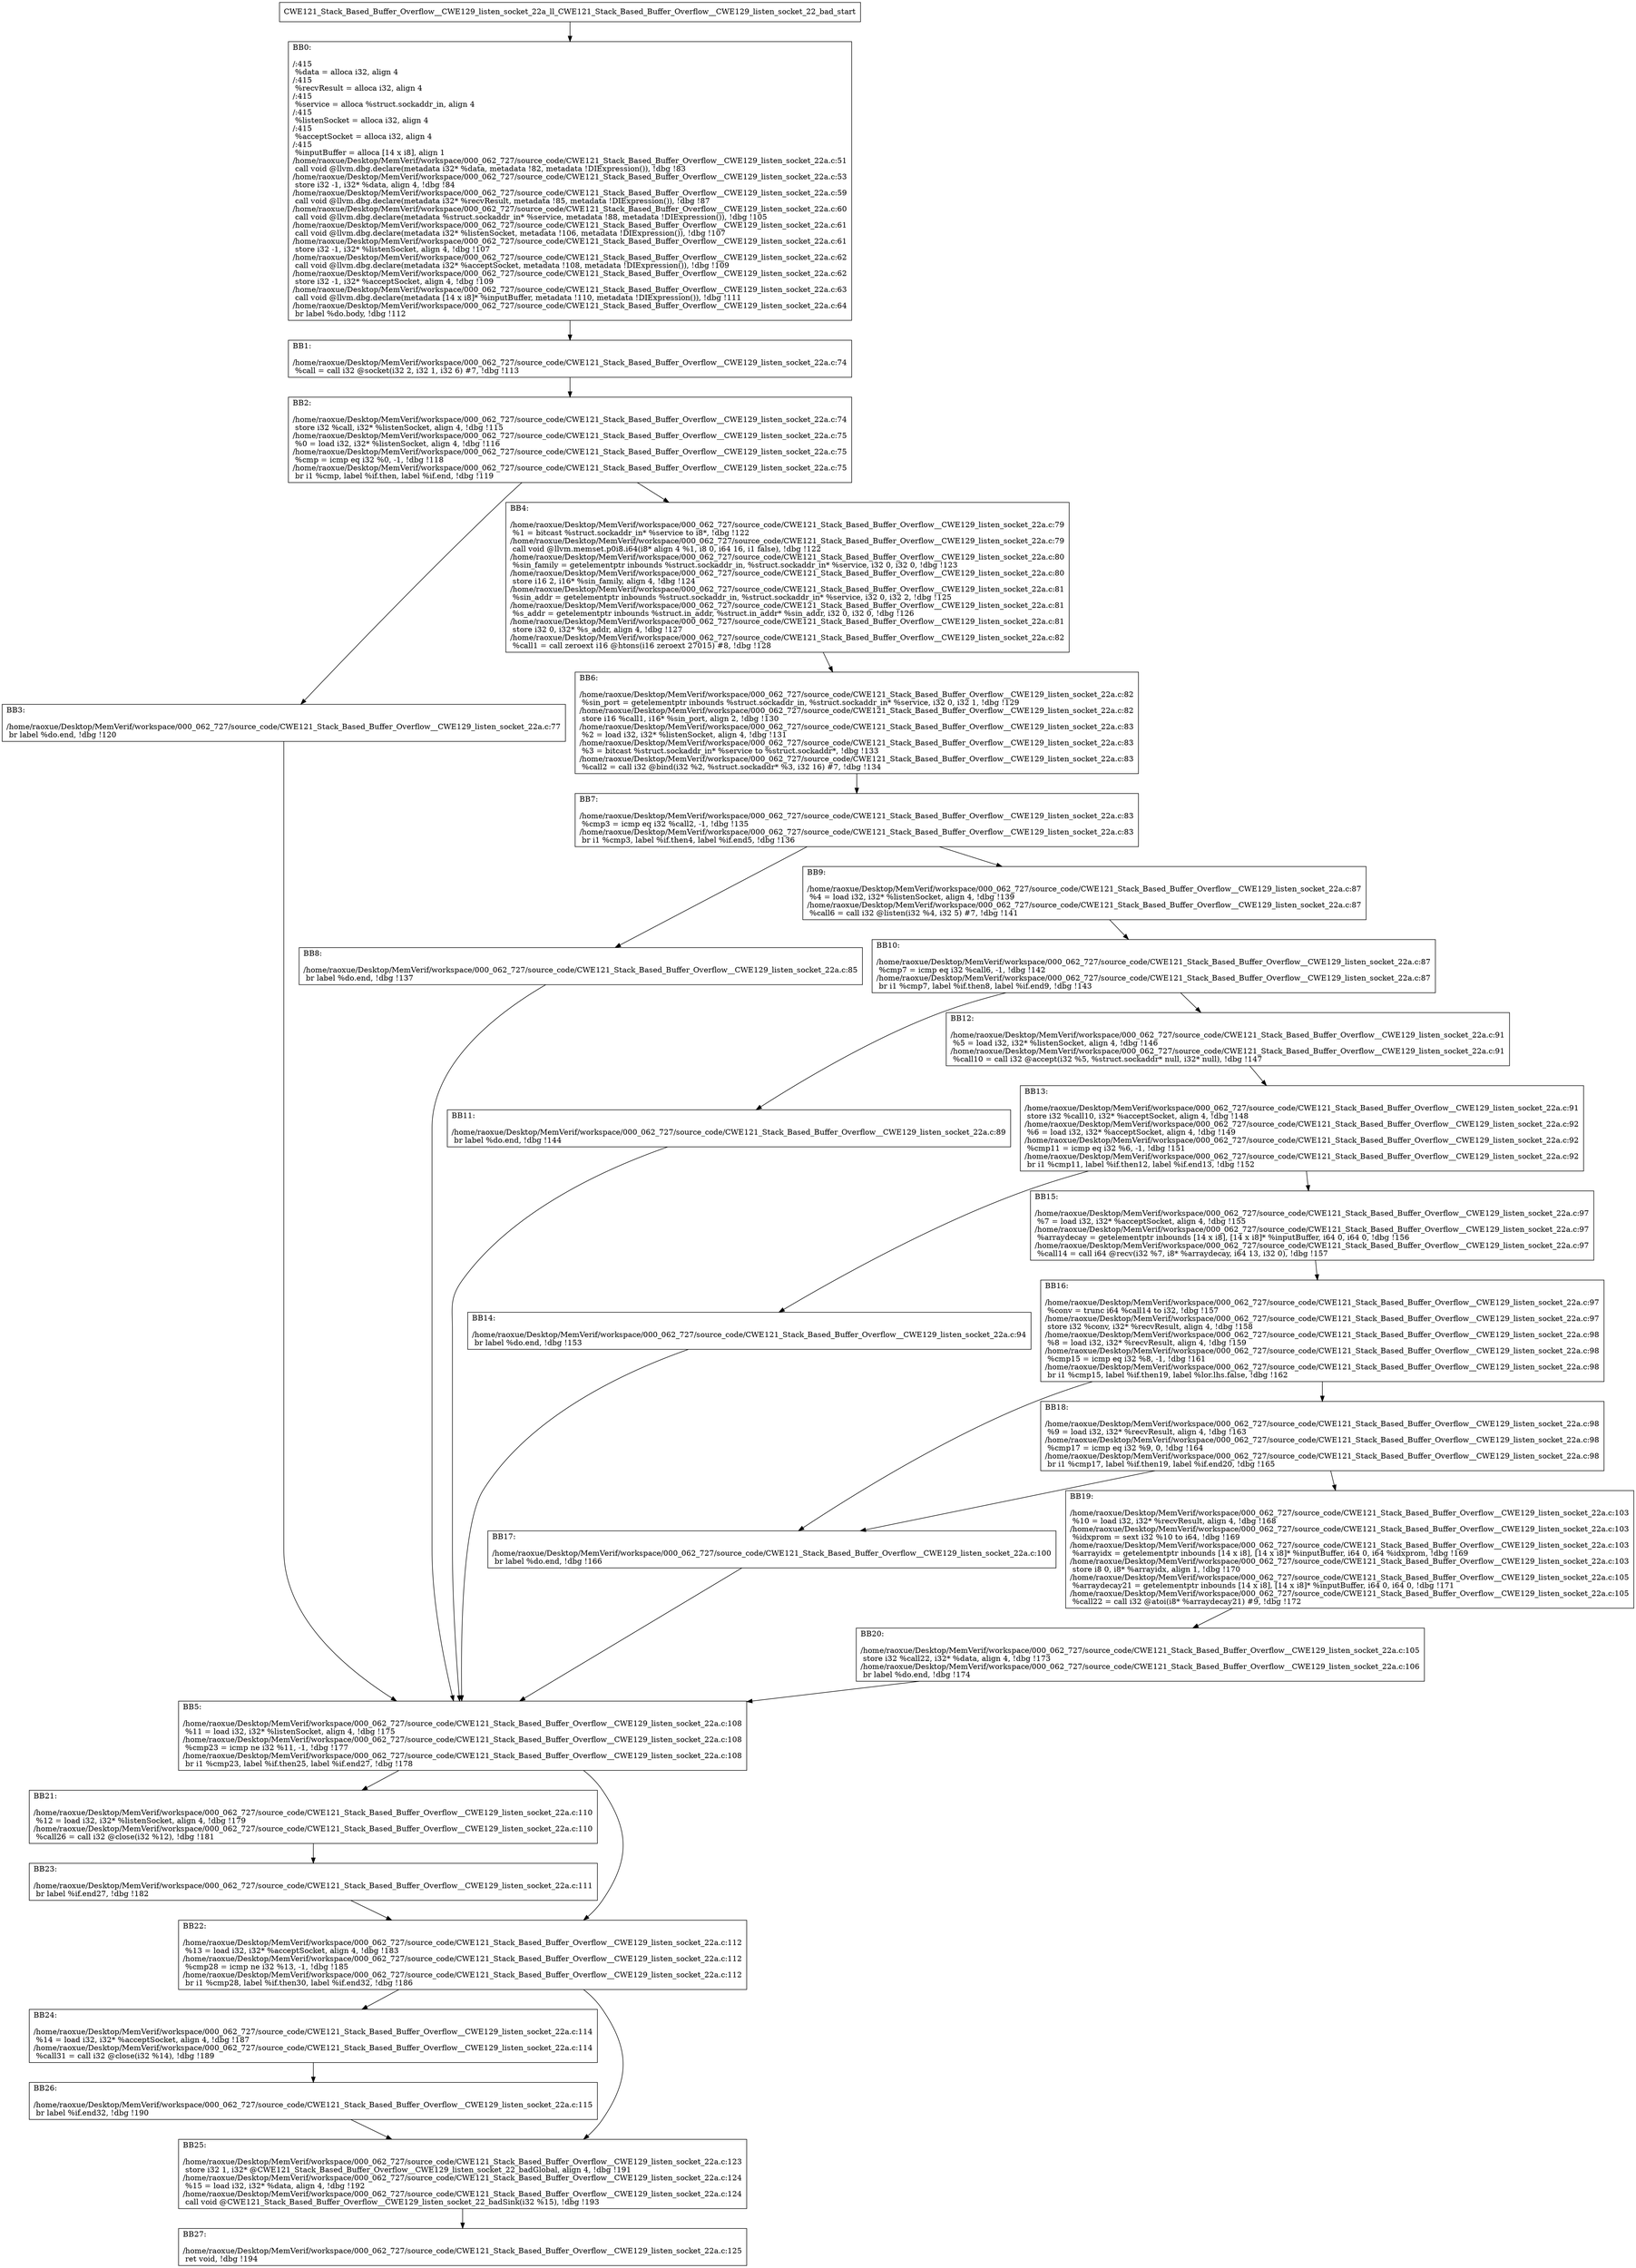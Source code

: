 digraph "CFG for'CWE121_Stack_Based_Buffer_Overflow__CWE129_listen_socket_22a_ll_CWE121_Stack_Based_Buffer_Overflow__CWE129_listen_socket_22_bad' function" {
	BBCWE121_Stack_Based_Buffer_Overflow__CWE129_listen_socket_22a_ll_CWE121_Stack_Based_Buffer_Overflow__CWE129_listen_socket_22_bad_start[shape=record,label="{CWE121_Stack_Based_Buffer_Overflow__CWE129_listen_socket_22a_ll_CWE121_Stack_Based_Buffer_Overflow__CWE129_listen_socket_22_bad_start}"];
	BBCWE121_Stack_Based_Buffer_Overflow__CWE129_listen_socket_22a_ll_CWE121_Stack_Based_Buffer_Overflow__CWE129_listen_socket_22_bad_start-> CWE121_Stack_Based_Buffer_Overflow__CWE129_listen_socket_22a_ll_CWE121_Stack_Based_Buffer_Overflow__CWE129_listen_socket_22_badBB0;
	CWE121_Stack_Based_Buffer_Overflow__CWE129_listen_socket_22a_ll_CWE121_Stack_Based_Buffer_Overflow__CWE129_listen_socket_22_badBB0 [shape=record, label="{BB0:\l\l/:415\l
  %data = alloca i32, align 4\l
/:415\l
  %recvResult = alloca i32, align 4\l
/:415\l
  %service = alloca %struct.sockaddr_in, align 4\l
/:415\l
  %listenSocket = alloca i32, align 4\l
/:415\l
  %acceptSocket = alloca i32, align 4\l
/:415\l
  %inputBuffer = alloca [14 x i8], align 1\l
/home/raoxue/Desktop/MemVerif/workspace/000_062_727/source_code/CWE121_Stack_Based_Buffer_Overflow__CWE129_listen_socket_22a.c:51\l
  call void @llvm.dbg.declare(metadata i32* %data, metadata !82, metadata !DIExpression()), !dbg !83\l
/home/raoxue/Desktop/MemVerif/workspace/000_062_727/source_code/CWE121_Stack_Based_Buffer_Overflow__CWE129_listen_socket_22a.c:53\l
  store i32 -1, i32* %data, align 4, !dbg !84\l
/home/raoxue/Desktop/MemVerif/workspace/000_062_727/source_code/CWE121_Stack_Based_Buffer_Overflow__CWE129_listen_socket_22a.c:59\l
  call void @llvm.dbg.declare(metadata i32* %recvResult, metadata !85, metadata !DIExpression()), !dbg !87\l
/home/raoxue/Desktop/MemVerif/workspace/000_062_727/source_code/CWE121_Stack_Based_Buffer_Overflow__CWE129_listen_socket_22a.c:60\l
  call void @llvm.dbg.declare(metadata %struct.sockaddr_in* %service, metadata !88, metadata !DIExpression()), !dbg !105\l
/home/raoxue/Desktop/MemVerif/workspace/000_062_727/source_code/CWE121_Stack_Based_Buffer_Overflow__CWE129_listen_socket_22a.c:61\l
  call void @llvm.dbg.declare(metadata i32* %listenSocket, metadata !106, metadata !DIExpression()), !dbg !107\l
/home/raoxue/Desktop/MemVerif/workspace/000_062_727/source_code/CWE121_Stack_Based_Buffer_Overflow__CWE129_listen_socket_22a.c:61\l
  store i32 -1, i32* %listenSocket, align 4, !dbg !107\l
/home/raoxue/Desktop/MemVerif/workspace/000_062_727/source_code/CWE121_Stack_Based_Buffer_Overflow__CWE129_listen_socket_22a.c:62\l
  call void @llvm.dbg.declare(metadata i32* %acceptSocket, metadata !108, metadata !DIExpression()), !dbg !109\l
/home/raoxue/Desktop/MemVerif/workspace/000_062_727/source_code/CWE121_Stack_Based_Buffer_Overflow__CWE129_listen_socket_22a.c:62\l
  store i32 -1, i32* %acceptSocket, align 4, !dbg !109\l
/home/raoxue/Desktop/MemVerif/workspace/000_062_727/source_code/CWE121_Stack_Based_Buffer_Overflow__CWE129_listen_socket_22a.c:63\l
  call void @llvm.dbg.declare(metadata [14 x i8]* %inputBuffer, metadata !110, metadata !DIExpression()), !dbg !111\l
/home/raoxue/Desktop/MemVerif/workspace/000_062_727/source_code/CWE121_Stack_Based_Buffer_Overflow__CWE129_listen_socket_22a.c:64\l
  br label %do.body, !dbg !112\l
}"];
	CWE121_Stack_Based_Buffer_Overflow__CWE129_listen_socket_22a_ll_CWE121_Stack_Based_Buffer_Overflow__CWE129_listen_socket_22_badBB0-> CWE121_Stack_Based_Buffer_Overflow__CWE129_listen_socket_22a_ll_CWE121_Stack_Based_Buffer_Overflow__CWE129_listen_socket_22_badBB1;
	CWE121_Stack_Based_Buffer_Overflow__CWE129_listen_socket_22a_ll_CWE121_Stack_Based_Buffer_Overflow__CWE129_listen_socket_22_badBB1 [shape=record, label="{BB1:\l\l/home/raoxue/Desktop/MemVerif/workspace/000_062_727/source_code/CWE121_Stack_Based_Buffer_Overflow__CWE129_listen_socket_22a.c:74\l
  %call = call i32 @socket(i32 2, i32 1, i32 6) #7, !dbg !113\l
}"];
	CWE121_Stack_Based_Buffer_Overflow__CWE129_listen_socket_22a_ll_CWE121_Stack_Based_Buffer_Overflow__CWE129_listen_socket_22_badBB1-> CWE121_Stack_Based_Buffer_Overflow__CWE129_listen_socket_22a_ll_CWE121_Stack_Based_Buffer_Overflow__CWE129_listen_socket_22_badBB2;
	CWE121_Stack_Based_Buffer_Overflow__CWE129_listen_socket_22a_ll_CWE121_Stack_Based_Buffer_Overflow__CWE129_listen_socket_22_badBB2 [shape=record, label="{BB2:\l\l/home/raoxue/Desktop/MemVerif/workspace/000_062_727/source_code/CWE121_Stack_Based_Buffer_Overflow__CWE129_listen_socket_22a.c:74\l
  store i32 %call, i32* %listenSocket, align 4, !dbg !115\l
/home/raoxue/Desktop/MemVerif/workspace/000_062_727/source_code/CWE121_Stack_Based_Buffer_Overflow__CWE129_listen_socket_22a.c:75\l
  %0 = load i32, i32* %listenSocket, align 4, !dbg !116\l
/home/raoxue/Desktop/MemVerif/workspace/000_062_727/source_code/CWE121_Stack_Based_Buffer_Overflow__CWE129_listen_socket_22a.c:75\l
  %cmp = icmp eq i32 %0, -1, !dbg !118\l
/home/raoxue/Desktop/MemVerif/workspace/000_062_727/source_code/CWE121_Stack_Based_Buffer_Overflow__CWE129_listen_socket_22a.c:75\l
  br i1 %cmp, label %if.then, label %if.end, !dbg !119\l
}"];
	CWE121_Stack_Based_Buffer_Overflow__CWE129_listen_socket_22a_ll_CWE121_Stack_Based_Buffer_Overflow__CWE129_listen_socket_22_badBB2-> CWE121_Stack_Based_Buffer_Overflow__CWE129_listen_socket_22a_ll_CWE121_Stack_Based_Buffer_Overflow__CWE129_listen_socket_22_badBB3;
	CWE121_Stack_Based_Buffer_Overflow__CWE129_listen_socket_22a_ll_CWE121_Stack_Based_Buffer_Overflow__CWE129_listen_socket_22_badBB2-> CWE121_Stack_Based_Buffer_Overflow__CWE129_listen_socket_22a_ll_CWE121_Stack_Based_Buffer_Overflow__CWE129_listen_socket_22_badBB4;
	CWE121_Stack_Based_Buffer_Overflow__CWE129_listen_socket_22a_ll_CWE121_Stack_Based_Buffer_Overflow__CWE129_listen_socket_22_badBB3 [shape=record, label="{BB3:\l\l/home/raoxue/Desktop/MemVerif/workspace/000_062_727/source_code/CWE121_Stack_Based_Buffer_Overflow__CWE129_listen_socket_22a.c:77\l
  br label %do.end, !dbg !120\l
}"];
	CWE121_Stack_Based_Buffer_Overflow__CWE129_listen_socket_22a_ll_CWE121_Stack_Based_Buffer_Overflow__CWE129_listen_socket_22_badBB3-> CWE121_Stack_Based_Buffer_Overflow__CWE129_listen_socket_22a_ll_CWE121_Stack_Based_Buffer_Overflow__CWE129_listen_socket_22_badBB5;
	CWE121_Stack_Based_Buffer_Overflow__CWE129_listen_socket_22a_ll_CWE121_Stack_Based_Buffer_Overflow__CWE129_listen_socket_22_badBB4 [shape=record, label="{BB4:\l\l/home/raoxue/Desktop/MemVerif/workspace/000_062_727/source_code/CWE121_Stack_Based_Buffer_Overflow__CWE129_listen_socket_22a.c:79\l
  %1 = bitcast %struct.sockaddr_in* %service to i8*, !dbg !122\l
/home/raoxue/Desktop/MemVerif/workspace/000_062_727/source_code/CWE121_Stack_Based_Buffer_Overflow__CWE129_listen_socket_22a.c:79\l
  call void @llvm.memset.p0i8.i64(i8* align 4 %1, i8 0, i64 16, i1 false), !dbg !122\l
/home/raoxue/Desktop/MemVerif/workspace/000_062_727/source_code/CWE121_Stack_Based_Buffer_Overflow__CWE129_listen_socket_22a.c:80\l
  %sin_family = getelementptr inbounds %struct.sockaddr_in, %struct.sockaddr_in* %service, i32 0, i32 0, !dbg !123\l
/home/raoxue/Desktop/MemVerif/workspace/000_062_727/source_code/CWE121_Stack_Based_Buffer_Overflow__CWE129_listen_socket_22a.c:80\l
  store i16 2, i16* %sin_family, align 4, !dbg !124\l
/home/raoxue/Desktop/MemVerif/workspace/000_062_727/source_code/CWE121_Stack_Based_Buffer_Overflow__CWE129_listen_socket_22a.c:81\l
  %sin_addr = getelementptr inbounds %struct.sockaddr_in, %struct.sockaddr_in* %service, i32 0, i32 2, !dbg !125\l
/home/raoxue/Desktop/MemVerif/workspace/000_062_727/source_code/CWE121_Stack_Based_Buffer_Overflow__CWE129_listen_socket_22a.c:81\l
  %s_addr = getelementptr inbounds %struct.in_addr, %struct.in_addr* %sin_addr, i32 0, i32 0, !dbg !126\l
/home/raoxue/Desktop/MemVerif/workspace/000_062_727/source_code/CWE121_Stack_Based_Buffer_Overflow__CWE129_listen_socket_22a.c:81\l
  store i32 0, i32* %s_addr, align 4, !dbg !127\l
/home/raoxue/Desktop/MemVerif/workspace/000_062_727/source_code/CWE121_Stack_Based_Buffer_Overflow__CWE129_listen_socket_22a.c:82\l
  %call1 = call zeroext i16 @htons(i16 zeroext 27015) #8, !dbg !128\l
}"];
	CWE121_Stack_Based_Buffer_Overflow__CWE129_listen_socket_22a_ll_CWE121_Stack_Based_Buffer_Overflow__CWE129_listen_socket_22_badBB4-> CWE121_Stack_Based_Buffer_Overflow__CWE129_listen_socket_22a_ll_CWE121_Stack_Based_Buffer_Overflow__CWE129_listen_socket_22_badBB6;
	CWE121_Stack_Based_Buffer_Overflow__CWE129_listen_socket_22a_ll_CWE121_Stack_Based_Buffer_Overflow__CWE129_listen_socket_22_badBB6 [shape=record, label="{BB6:\l\l/home/raoxue/Desktop/MemVerif/workspace/000_062_727/source_code/CWE121_Stack_Based_Buffer_Overflow__CWE129_listen_socket_22a.c:82\l
  %sin_port = getelementptr inbounds %struct.sockaddr_in, %struct.sockaddr_in* %service, i32 0, i32 1, !dbg !129\l
/home/raoxue/Desktop/MemVerif/workspace/000_062_727/source_code/CWE121_Stack_Based_Buffer_Overflow__CWE129_listen_socket_22a.c:82\l
  store i16 %call1, i16* %sin_port, align 2, !dbg !130\l
/home/raoxue/Desktop/MemVerif/workspace/000_062_727/source_code/CWE121_Stack_Based_Buffer_Overflow__CWE129_listen_socket_22a.c:83\l
  %2 = load i32, i32* %listenSocket, align 4, !dbg !131\l
/home/raoxue/Desktop/MemVerif/workspace/000_062_727/source_code/CWE121_Stack_Based_Buffer_Overflow__CWE129_listen_socket_22a.c:83\l
  %3 = bitcast %struct.sockaddr_in* %service to %struct.sockaddr*, !dbg !133\l
/home/raoxue/Desktop/MemVerif/workspace/000_062_727/source_code/CWE121_Stack_Based_Buffer_Overflow__CWE129_listen_socket_22a.c:83\l
  %call2 = call i32 @bind(i32 %2, %struct.sockaddr* %3, i32 16) #7, !dbg !134\l
}"];
	CWE121_Stack_Based_Buffer_Overflow__CWE129_listen_socket_22a_ll_CWE121_Stack_Based_Buffer_Overflow__CWE129_listen_socket_22_badBB6-> CWE121_Stack_Based_Buffer_Overflow__CWE129_listen_socket_22a_ll_CWE121_Stack_Based_Buffer_Overflow__CWE129_listen_socket_22_badBB7;
	CWE121_Stack_Based_Buffer_Overflow__CWE129_listen_socket_22a_ll_CWE121_Stack_Based_Buffer_Overflow__CWE129_listen_socket_22_badBB7 [shape=record, label="{BB7:\l\l/home/raoxue/Desktop/MemVerif/workspace/000_062_727/source_code/CWE121_Stack_Based_Buffer_Overflow__CWE129_listen_socket_22a.c:83\l
  %cmp3 = icmp eq i32 %call2, -1, !dbg !135\l
/home/raoxue/Desktop/MemVerif/workspace/000_062_727/source_code/CWE121_Stack_Based_Buffer_Overflow__CWE129_listen_socket_22a.c:83\l
  br i1 %cmp3, label %if.then4, label %if.end5, !dbg !136\l
}"];
	CWE121_Stack_Based_Buffer_Overflow__CWE129_listen_socket_22a_ll_CWE121_Stack_Based_Buffer_Overflow__CWE129_listen_socket_22_badBB7-> CWE121_Stack_Based_Buffer_Overflow__CWE129_listen_socket_22a_ll_CWE121_Stack_Based_Buffer_Overflow__CWE129_listen_socket_22_badBB8;
	CWE121_Stack_Based_Buffer_Overflow__CWE129_listen_socket_22a_ll_CWE121_Stack_Based_Buffer_Overflow__CWE129_listen_socket_22_badBB7-> CWE121_Stack_Based_Buffer_Overflow__CWE129_listen_socket_22a_ll_CWE121_Stack_Based_Buffer_Overflow__CWE129_listen_socket_22_badBB9;
	CWE121_Stack_Based_Buffer_Overflow__CWE129_listen_socket_22a_ll_CWE121_Stack_Based_Buffer_Overflow__CWE129_listen_socket_22_badBB8 [shape=record, label="{BB8:\l\l/home/raoxue/Desktop/MemVerif/workspace/000_062_727/source_code/CWE121_Stack_Based_Buffer_Overflow__CWE129_listen_socket_22a.c:85\l
  br label %do.end, !dbg !137\l
}"];
	CWE121_Stack_Based_Buffer_Overflow__CWE129_listen_socket_22a_ll_CWE121_Stack_Based_Buffer_Overflow__CWE129_listen_socket_22_badBB8-> CWE121_Stack_Based_Buffer_Overflow__CWE129_listen_socket_22a_ll_CWE121_Stack_Based_Buffer_Overflow__CWE129_listen_socket_22_badBB5;
	CWE121_Stack_Based_Buffer_Overflow__CWE129_listen_socket_22a_ll_CWE121_Stack_Based_Buffer_Overflow__CWE129_listen_socket_22_badBB9 [shape=record, label="{BB9:\l\l/home/raoxue/Desktop/MemVerif/workspace/000_062_727/source_code/CWE121_Stack_Based_Buffer_Overflow__CWE129_listen_socket_22a.c:87\l
  %4 = load i32, i32* %listenSocket, align 4, !dbg !139\l
/home/raoxue/Desktop/MemVerif/workspace/000_062_727/source_code/CWE121_Stack_Based_Buffer_Overflow__CWE129_listen_socket_22a.c:87\l
  %call6 = call i32 @listen(i32 %4, i32 5) #7, !dbg !141\l
}"];
	CWE121_Stack_Based_Buffer_Overflow__CWE129_listen_socket_22a_ll_CWE121_Stack_Based_Buffer_Overflow__CWE129_listen_socket_22_badBB9-> CWE121_Stack_Based_Buffer_Overflow__CWE129_listen_socket_22a_ll_CWE121_Stack_Based_Buffer_Overflow__CWE129_listen_socket_22_badBB10;
	CWE121_Stack_Based_Buffer_Overflow__CWE129_listen_socket_22a_ll_CWE121_Stack_Based_Buffer_Overflow__CWE129_listen_socket_22_badBB10 [shape=record, label="{BB10:\l\l/home/raoxue/Desktop/MemVerif/workspace/000_062_727/source_code/CWE121_Stack_Based_Buffer_Overflow__CWE129_listen_socket_22a.c:87\l
  %cmp7 = icmp eq i32 %call6, -1, !dbg !142\l
/home/raoxue/Desktop/MemVerif/workspace/000_062_727/source_code/CWE121_Stack_Based_Buffer_Overflow__CWE129_listen_socket_22a.c:87\l
  br i1 %cmp7, label %if.then8, label %if.end9, !dbg !143\l
}"];
	CWE121_Stack_Based_Buffer_Overflow__CWE129_listen_socket_22a_ll_CWE121_Stack_Based_Buffer_Overflow__CWE129_listen_socket_22_badBB10-> CWE121_Stack_Based_Buffer_Overflow__CWE129_listen_socket_22a_ll_CWE121_Stack_Based_Buffer_Overflow__CWE129_listen_socket_22_badBB11;
	CWE121_Stack_Based_Buffer_Overflow__CWE129_listen_socket_22a_ll_CWE121_Stack_Based_Buffer_Overflow__CWE129_listen_socket_22_badBB10-> CWE121_Stack_Based_Buffer_Overflow__CWE129_listen_socket_22a_ll_CWE121_Stack_Based_Buffer_Overflow__CWE129_listen_socket_22_badBB12;
	CWE121_Stack_Based_Buffer_Overflow__CWE129_listen_socket_22a_ll_CWE121_Stack_Based_Buffer_Overflow__CWE129_listen_socket_22_badBB11 [shape=record, label="{BB11:\l\l/home/raoxue/Desktop/MemVerif/workspace/000_062_727/source_code/CWE121_Stack_Based_Buffer_Overflow__CWE129_listen_socket_22a.c:89\l
  br label %do.end, !dbg !144\l
}"];
	CWE121_Stack_Based_Buffer_Overflow__CWE129_listen_socket_22a_ll_CWE121_Stack_Based_Buffer_Overflow__CWE129_listen_socket_22_badBB11-> CWE121_Stack_Based_Buffer_Overflow__CWE129_listen_socket_22a_ll_CWE121_Stack_Based_Buffer_Overflow__CWE129_listen_socket_22_badBB5;
	CWE121_Stack_Based_Buffer_Overflow__CWE129_listen_socket_22a_ll_CWE121_Stack_Based_Buffer_Overflow__CWE129_listen_socket_22_badBB12 [shape=record, label="{BB12:\l\l/home/raoxue/Desktop/MemVerif/workspace/000_062_727/source_code/CWE121_Stack_Based_Buffer_Overflow__CWE129_listen_socket_22a.c:91\l
  %5 = load i32, i32* %listenSocket, align 4, !dbg !146\l
/home/raoxue/Desktop/MemVerif/workspace/000_062_727/source_code/CWE121_Stack_Based_Buffer_Overflow__CWE129_listen_socket_22a.c:91\l
  %call10 = call i32 @accept(i32 %5, %struct.sockaddr* null, i32* null), !dbg !147\l
}"];
	CWE121_Stack_Based_Buffer_Overflow__CWE129_listen_socket_22a_ll_CWE121_Stack_Based_Buffer_Overflow__CWE129_listen_socket_22_badBB12-> CWE121_Stack_Based_Buffer_Overflow__CWE129_listen_socket_22a_ll_CWE121_Stack_Based_Buffer_Overflow__CWE129_listen_socket_22_badBB13;
	CWE121_Stack_Based_Buffer_Overflow__CWE129_listen_socket_22a_ll_CWE121_Stack_Based_Buffer_Overflow__CWE129_listen_socket_22_badBB13 [shape=record, label="{BB13:\l\l/home/raoxue/Desktop/MemVerif/workspace/000_062_727/source_code/CWE121_Stack_Based_Buffer_Overflow__CWE129_listen_socket_22a.c:91\l
  store i32 %call10, i32* %acceptSocket, align 4, !dbg !148\l
/home/raoxue/Desktop/MemVerif/workspace/000_062_727/source_code/CWE121_Stack_Based_Buffer_Overflow__CWE129_listen_socket_22a.c:92\l
  %6 = load i32, i32* %acceptSocket, align 4, !dbg !149\l
/home/raoxue/Desktop/MemVerif/workspace/000_062_727/source_code/CWE121_Stack_Based_Buffer_Overflow__CWE129_listen_socket_22a.c:92\l
  %cmp11 = icmp eq i32 %6, -1, !dbg !151\l
/home/raoxue/Desktop/MemVerif/workspace/000_062_727/source_code/CWE121_Stack_Based_Buffer_Overflow__CWE129_listen_socket_22a.c:92\l
  br i1 %cmp11, label %if.then12, label %if.end13, !dbg !152\l
}"];
	CWE121_Stack_Based_Buffer_Overflow__CWE129_listen_socket_22a_ll_CWE121_Stack_Based_Buffer_Overflow__CWE129_listen_socket_22_badBB13-> CWE121_Stack_Based_Buffer_Overflow__CWE129_listen_socket_22a_ll_CWE121_Stack_Based_Buffer_Overflow__CWE129_listen_socket_22_badBB14;
	CWE121_Stack_Based_Buffer_Overflow__CWE129_listen_socket_22a_ll_CWE121_Stack_Based_Buffer_Overflow__CWE129_listen_socket_22_badBB13-> CWE121_Stack_Based_Buffer_Overflow__CWE129_listen_socket_22a_ll_CWE121_Stack_Based_Buffer_Overflow__CWE129_listen_socket_22_badBB15;
	CWE121_Stack_Based_Buffer_Overflow__CWE129_listen_socket_22a_ll_CWE121_Stack_Based_Buffer_Overflow__CWE129_listen_socket_22_badBB14 [shape=record, label="{BB14:\l\l/home/raoxue/Desktop/MemVerif/workspace/000_062_727/source_code/CWE121_Stack_Based_Buffer_Overflow__CWE129_listen_socket_22a.c:94\l
  br label %do.end, !dbg !153\l
}"];
	CWE121_Stack_Based_Buffer_Overflow__CWE129_listen_socket_22a_ll_CWE121_Stack_Based_Buffer_Overflow__CWE129_listen_socket_22_badBB14-> CWE121_Stack_Based_Buffer_Overflow__CWE129_listen_socket_22a_ll_CWE121_Stack_Based_Buffer_Overflow__CWE129_listen_socket_22_badBB5;
	CWE121_Stack_Based_Buffer_Overflow__CWE129_listen_socket_22a_ll_CWE121_Stack_Based_Buffer_Overflow__CWE129_listen_socket_22_badBB15 [shape=record, label="{BB15:\l\l/home/raoxue/Desktop/MemVerif/workspace/000_062_727/source_code/CWE121_Stack_Based_Buffer_Overflow__CWE129_listen_socket_22a.c:97\l
  %7 = load i32, i32* %acceptSocket, align 4, !dbg !155\l
/home/raoxue/Desktop/MemVerif/workspace/000_062_727/source_code/CWE121_Stack_Based_Buffer_Overflow__CWE129_listen_socket_22a.c:97\l
  %arraydecay = getelementptr inbounds [14 x i8], [14 x i8]* %inputBuffer, i64 0, i64 0, !dbg !156\l
/home/raoxue/Desktop/MemVerif/workspace/000_062_727/source_code/CWE121_Stack_Based_Buffer_Overflow__CWE129_listen_socket_22a.c:97\l
  %call14 = call i64 @recv(i32 %7, i8* %arraydecay, i64 13, i32 0), !dbg !157\l
}"];
	CWE121_Stack_Based_Buffer_Overflow__CWE129_listen_socket_22a_ll_CWE121_Stack_Based_Buffer_Overflow__CWE129_listen_socket_22_badBB15-> CWE121_Stack_Based_Buffer_Overflow__CWE129_listen_socket_22a_ll_CWE121_Stack_Based_Buffer_Overflow__CWE129_listen_socket_22_badBB16;
	CWE121_Stack_Based_Buffer_Overflow__CWE129_listen_socket_22a_ll_CWE121_Stack_Based_Buffer_Overflow__CWE129_listen_socket_22_badBB16 [shape=record, label="{BB16:\l\l/home/raoxue/Desktop/MemVerif/workspace/000_062_727/source_code/CWE121_Stack_Based_Buffer_Overflow__CWE129_listen_socket_22a.c:97\l
  %conv = trunc i64 %call14 to i32, !dbg !157\l
/home/raoxue/Desktop/MemVerif/workspace/000_062_727/source_code/CWE121_Stack_Based_Buffer_Overflow__CWE129_listen_socket_22a.c:97\l
  store i32 %conv, i32* %recvResult, align 4, !dbg !158\l
/home/raoxue/Desktop/MemVerif/workspace/000_062_727/source_code/CWE121_Stack_Based_Buffer_Overflow__CWE129_listen_socket_22a.c:98\l
  %8 = load i32, i32* %recvResult, align 4, !dbg !159\l
/home/raoxue/Desktop/MemVerif/workspace/000_062_727/source_code/CWE121_Stack_Based_Buffer_Overflow__CWE129_listen_socket_22a.c:98\l
  %cmp15 = icmp eq i32 %8, -1, !dbg !161\l
/home/raoxue/Desktop/MemVerif/workspace/000_062_727/source_code/CWE121_Stack_Based_Buffer_Overflow__CWE129_listen_socket_22a.c:98\l
  br i1 %cmp15, label %if.then19, label %lor.lhs.false, !dbg !162\l
}"];
	CWE121_Stack_Based_Buffer_Overflow__CWE129_listen_socket_22a_ll_CWE121_Stack_Based_Buffer_Overflow__CWE129_listen_socket_22_badBB16-> CWE121_Stack_Based_Buffer_Overflow__CWE129_listen_socket_22a_ll_CWE121_Stack_Based_Buffer_Overflow__CWE129_listen_socket_22_badBB17;
	CWE121_Stack_Based_Buffer_Overflow__CWE129_listen_socket_22a_ll_CWE121_Stack_Based_Buffer_Overflow__CWE129_listen_socket_22_badBB16-> CWE121_Stack_Based_Buffer_Overflow__CWE129_listen_socket_22a_ll_CWE121_Stack_Based_Buffer_Overflow__CWE129_listen_socket_22_badBB18;
	CWE121_Stack_Based_Buffer_Overflow__CWE129_listen_socket_22a_ll_CWE121_Stack_Based_Buffer_Overflow__CWE129_listen_socket_22_badBB18 [shape=record, label="{BB18:\l\l/home/raoxue/Desktop/MemVerif/workspace/000_062_727/source_code/CWE121_Stack_Based_Buffer_Overflow__CWE129_listen_socket_22a.c:98\l
  %9 = load i32, i32* %recvResult, align 4, !dbg !163\l
/home/raoxue/Desktop/MemVerif/workspace/000_062_727/source_code/CWE121_Stack_Based_Buffer_Overflow__CWE129_listen_socket_22a.c:98\l
  %cmp17 = icmp eq i32 %9, 0, !dbg !164\l
/home/raoxue/Desktop/MemVerif/workspace/000_062_727/source_code/CWE121_Stack_Based_Buffer_Overflow__CWE129_listen_socket_22a.c:98\l
  br i1 %cmp17, label %if.then19, label %if.end20, !dbg !165\l
}"];
	CWE121_Stack_Based_Buffer_Overflow__CWE129_listen_socket_22a_ll_CWE121_Stack_Based_Buffer_Overflow__CWE129_listen_socket_22_badBB18-> CWE121_Stack_Based_Buffer_Overflow__CWE129_listen_socket_22a_ll_CWE121_Stack_Based_Buffer_Overflow__CWE129_listen_socket_22_badBB17;
	CWE121_Stack_Based_Buffer_Overflow__CWE129_listen_socket_22a_ll_CWE121_Stack_Based_Buffer_Overflow__CWE129_listen_socket_22_badBB18-> CWE121_Stack_Based_Buffer_Overflow__CWE129_listen_socket_22a_ll_CWE121_Stack_Based_Buffer_Overflow__CWE129_listen_socket_22_badBB19;
	CWE121_Stack_Based_Buffer_Overflow__CWE129_listen_socket_22a_ll_CWE121_Stack_Based_Buffer_Overflow__CWE129_listen_socket_22_badBB17 [shape=record, label="{BB17:\l\l/home/raoxue/Desktop/MemVerif/workspace/000_062_727/source_code/CWE121_Stack_Based_Buffer_Overflow__CWE129_listen_socket_22a.c:100\l
  br label %do.end, !dbg !166\l
}"];
	CWE121_Stack_Based_Buffer_Overflow__CWE129_listen_socket_22a_ll_CWE121_Stack_Based_Buffer_Overflow__CWE129_listen_socket_22_badBB17-> CWE121_Stack_Based_Buffer_Overflow__CWE129_listen_socket_22a_ll_CWE121_Stack_Based_Buffer_Overflow__CWE129_listen_socket_22_badBB5;
	CWE121_Stack_Based_Buffer_Overflow__CWE129_listen_socket_22a_ll_CWE121_Stack_Based_Buffer_Overflow__CWE129_listen_socket_22_badBB19 [shape=record, label="{BB19:\l\l/home/raoxue/Desktop/MemVerif/workspace/000_062_727/source_code/CWE121_Stack_Based_Buffer_Overflow__CWE129_listen_socket_22a.c:103\l
  %10 = load i32, i32* %recvResult, align 4, !dbg !168\l
/home/raoxue/Desktop/MemVerif/workspace/000_062_727/source_code/CWE121_Stack_Based_Buffer_Overflow__CWE129_listen_socket_22a.c:103\l
  %idxprom = sext i32 %10 to i64, !dbg !169\l
/home/raoxue/Desktop/MemVerif/workspace/000_062_727/source_code/CWE121_Stack_Based_Buffer_Overflow__CWE129_listen_socket_22a.c:103\l
  %arrayidx = getelementptr inbounds [14 x i8], [14 x i8]* %inputBuffer, i64 0, i64 %idxprom, !dbg !169\l
/home/raoxue/Desktop/MemVerif/workspace/000_062_727/source_code/CWE121_Stack_Based_Buffer_Overflow__CWE129_listen_socket_22a.c:103\l
  store i8 0, i8* %arrayidx, align 1, !dbg !170\l
/home/raoxue/Desktop/MemVerif/workspace/000_062_727/source_code/CWE121_Stack_Based_Buffer_Overflow__CWE129_listen_socket_22a.c:105\l
  %arraydecay21 = getelementptr inbounds [14 x i8], [14 x i8]* %inputBuffer, i64 0, i64 0, !dbg !171\l
/home/raoxue/Desktop/MemVerif/workspace/000_062_727/source_code/CWE121_Stack_Based_Buffer_Overflow__CWE129_listen_socket_22a.c:105\l
  %call22 = call i32 @atoi(i8* %arraydecay21) #9, !dbg !172\l
}"];
	CWE121_Stack_Based_Buffer_Overflow__CWE129_listen_socket_22a_ll_CWE121_Stack_Based_Buffer_Overflow__CWE129_listen_socket_22_badBB19-> CWE121_Stack_Based_Buffer_Overflow__CWE129_listen_socket_22a_ll_CWE121_Stack_Based_Buffer_Overflow__CWE129_listen_socket_22_badBB20;
	CWE121_Stack_Based_Buffer_Overflow__CWE129_listen_socket_22a_ll_CWE121_Stack_Based_Buffer_Overflow__CWE129_listen_socket_22_badBB20 [shape=record, label="{BB20:\l\l/home/raoxue/Desktop/MemVerif/workspace/000_062_727/source_code/CWE121_Stack_Based_Buffer_Overflow__CWE129_listen_socket_22a.c:105\l
  store i32 %call22, i32* %data, align 4, !dbg !173\l
/home/raoxue/Desktop/MemVerif/workspace/000_062_727/source_code/CWE121_Stack_Based_Buffer_Overflow__CWE129_listen_socket_22a.c:106\l
  br label %do.end, !dbg !174\l
}"];
	CWE121_Stack_Based_Buffer_Overflow__CWE129_listen_socket_22a_ll_CWE121_Stack_Based_Buffer_Overflow__CWE129_listen_socket_22_badBB20-> CWE121_Stack_Based_Buffer_Overflow__CWE129_listen_socket_22a_ll_CWE121_Stack_Based_Buffer_Overflow__CWE129_listen_socket_22_badBB5;
	CWE121_Stack_Based_Buffer_Overflow__CWE129_listen_socket_22a_ll_CWE121_Stack_Based_Buffer_Overflow__CWE129_listen_socket_22_badBB5 [shape=record, label="{BB5:\l\l/home/raoxue/Desktop/MemVerif/workspace/000_062_727/source_code/CWE121_Stack_Based_Buffer_Overflow__CWE129_listen_socket_22a.c:108\l
  %11 = load i32, i32* %listenSocket, align 4, !dbg !175\l
/home/raoxue/Desktop/MemVerif/workspace/000_062_727/source_code/CWE121_Stack_Based_Buffer_Overflow__CWE129_listen_socket_22a.c:108\l
  %cmp23 = icmp ne i32 %11, -1, !dbg !177\l
/home/raoxue/Desktop/MemVerif/workspace/000_062_727/source_code/CWE121_Stack_Based_Buffer_Overflow__CWE129_listen_socket_22a.c:108\l
  br i1 %cmp23, label %if.then25, label %if.end27, !dbg !178\l
}"];
	CWE121_Stack_Based_Buffer_Overflow__CWE129_listen_socket_22a_ll_CWE121_Stack_Based_Buffer_Overflow__CWE129_listen_socket_22_badBB5-> CWE121_Stack_Based_Buffer_Overflow__CWE129_listen_socket_22a_ll_CWE121_Stack_Based_Buffer_Overflow__CWE129_listen_socket_22_badBB21;
	CWE121_Stack_Based_Buffer_Overflow__CWE129_listen_socket_22a_ll_CWE121_Stack_Based_Buffer_Overflow__CWE129_listen_socket_22_badBB5-> CWE121_Stack_Based_Buffer_Overflow__CWE129_listen_socket_22a_ll_CWE121_Stack_Based_Buffer_Overflow__CWE129_listen_socket_22_badBB22;
	CWE121_Stack_Based_Buffer_Overflow__CWE129_listen_socket_22a_ll_CWE121_Stack_Based_Buffer_Overflow__CWE129_listen_socket_22_badBB21 [shape=record, label="{BB21:\l\l/home/raoxue/Desktop/MemVerif/workspace/000_062_727/source_code/CWE121_Stack_Based_Buffer_Overflow__CWE129_listen_socket_22a.c:110\l
  %12 = load i32, i32* %listenSocket, align 4, !dbg !179\l
/home/raoxue/Desktop/MemVerif/workspace/000_062_727/source_code/CWE121_Stack_Based_Buffer_Overflow__CWE129_listen_socket_22a.c:110\l
  %call26 = call i32 @close(i32 %12), !dbg !181\l
}"];
	CWE121_Stack_Based_Buffer_Overflow__CWE129_listen_socket_22a_ll_CWE121_Stack_Based_Buffer_Overflow__CWE129_listen_socket_22_badBB21-> CWE121_Stack_Based_Buffer_Overflow__CWE129_listen_socket_22a_ll_CWE121_Stack_Based_Buffer_Overflow__CWE129_listen_socket_22_badBB23;
	CWE121_Stack_Based_Buffer_Overflow__CWE129_listen_socket_22a_ll_CWE121_Stack_Based_Buffer_Overflow__CWE129_listen_socket_22_badBB23 [shape=record, label="{BB23:\l\l/home/raoxue/Desktop/MemVerif/workspace/000_062_727/source_code/CWE121_Stack_Based_Buffer_Overflow__CWE129_listen_socket_22a.c:111\l
  br label %if.end27, !dbg !182\l
}"];
	CWE121_Stack_Based_Buffer_Overflow__CWE129_listen_socket_22a_ll_CWE121_Stack_Based_Buffer_Overflow__CWE129_listen_socket_22_badBB23-> CWE121_Stack_Based_Buffer_Overflow__CWE129_listen_socket_22a_ll_CWE121_Stack_Based_Buffer_Overflow__CWE129_listen_socket_22_badBB22;
	CWE121_Stack_Based_Buffer_Overflow__CWE129_listen_socket_22a_ll_CWE121_Stack_Based_Buffer_Overflow__CWE129_listen_socket_22_badBB22 [shape=record, label="{BB22:\l\l/home/raoxue/Desktop/MemVerif/workspace/000_062_727/source_code/CWE121_Stack_Based_Buffer_Overflow__CWE129_listen_socket_22a.c:112\l
  %13 = load i32, i32* %acceptSocket, align 4, !dbg !183\l
/home/raoxue/Desktop/MemVerif/workspace/000_062_727/source_code/CWE121_Stack_Based_Buffer_Overflow__CWE129_listen_socket_22a.c:112\l
  %cmp28 = icmp ne i32 %13, -1, !dbg !185\l
/home/raoxue/Desktop/MemVerif/workspace/000_062_727/source_code/CWE121_Stack_Based_Buffer_Overflow__CWE129_listen_socket_22a.c:112\l
  br i1 %cmp28, label %if.then30, label %if.end32, !dbg !186\l
}"];
	CWE121_Stack_Based_Buffer_Overflow__CWE129_listen_socket_22a_ll_CWE121_Stack_Based_Buffer_Overflow__CWE129_listen_socket_22_badBB22-> CWE121_Stack_Based_Buffer_Overflow__CWE129_listen_socket_22a_ll_CWE121_Stack_Based_Buffer_Overflow__CWE129_listen_socket_22_badBB24;
	CWE121_Stack_Based_Buffer_Overflow__CWE129_listen_socket_22a_ll_CWE121_Stack_Based_Buffer_Overflow__CWE129_listen_socket_22_badBB22-> CWE121_Stack_Based_Buffer_Overflow__CWE129_listen_socket_22a_ll_CWE121_Stack_Based_Buffer_Overflow__CWE129_listen_socket_22_badBB25;
	CWE121_Stack_Based_Buffer_Overflow__CWE129_listen_socket_22a_ll_CWE121_Stack_Based_Buffer_Overflow__CWE129_listen_socket_22_badBB24 [shape=record, label="{BB24:\l\l/home/raoxue/Desktop/MemVerif/workspace/000_062_727/source_code/CWE121_Stack_Based_Buffer_Overflow__CWE129_listen_socket_22a.c:114\l
  %14 = load i32, i32* %acceptSocket, align 4, !dbg !187\l
/home/raoxue/Desktop/MemVerif/workspace/000_062_727/source_code/CWE121_Stack_Based_Buffer_Overflow__CWE129_listen_socket_22a.c:114\l
  %call31 = call i32 @close(i32 %14), !dbg !189\l
}"];
	CWE121_Stack_Based_Buffer_Overflow__CWE129_listen_socket_22a_ll_CWE121_Stack_Based_Buffer_Overflow__CWE129_listen_socket_22_badBB24-> CWE121_Stack_Based_Buffer_Overflow__CWE129_listen_socket_22a_ll_CWE121_Stack_Based_Buffer_Overflow__CWE129_listen_socket_22_badBB26;
	CWE121_Stack_Based_Buffer_Overflow__CWE129_listen_socket_22a_ll_CWE121_Stack_Based_Buffer_Overflow__CWE129_listen_socket_22_badBB26 [shape=record, label="{BB26:\l\l/home/raoxue/Desktop/MemVerif/workspace/000_062_727/source_code/CWE121_Stack_Based_Buffer_Overflow__CWE129_listen_socket_22a.c:115\l
  br label %if.end32, !dbg !190\l
}"];
	CWE121_Stack_Based_Buffer_Overflow__CWE129_listen_socket_22a_ll_CWE121_Stack_Based_Buffer_Overflow__CWE129_listen_socket_22_badBB26-> CWE121_Stack_Based_Buffer_Overflow__CWE129_listen_socket_22a_ll_CWE121_Stack_Based_Buffer_Overflow__CWE129_listen_socket_22_badBB25;
	CWE121_Stack_Based_Buffer_Overflow__CWE129_listen_socket_22a_ll_CWE121_Stack_Based_Buffer_Overflow__CWE129_listen_socket_22_badBB25 [shape=record, label="{BB25:\l\l/home/raoxue/Desktop/MemVerif/workspace/000_062_727/source_code/CWE121_Stack_Based_Buffer_Overflow__CWE129_listen_socket_22a.c:123\l
  store i32 1, i32* @CWE121_Stack_Based_Buffer_Overflow__CWE129_listen_socket_22_badGlobal, align 4, !dbg !191\l
/home/raoxue/Desktop/MemVerif/workspace/000_062_727/source_code/CWE121_Stack_Based_Buffer_Overflow__CWE129_listen_socket_22a.c:124\l
  %15 = load i32, i32* %data, align 4, !dbg !192\l
/home/raoxue/Desktop/MemVerif/workspace/000_062_727/source_code/CWE121_Stack_Based_Buffer_Overflow__CWE129_listen_socket_22a.c:124\l
  call void @CWE121_Stack_Based_Buffer_Overflow__CWE129_listen_socket_22_badSink(i32 %15), !dbg !193\l
}"];
	CWE121_Stack_Based_Buffer_Overflow__CWE129_listen_socket_22a_ll_CWE121_Stack_Based_Buffer_Overflow__CWE129_listen_socket_22_badBB25-> CWE121_Stack_Based_Buffer_Overflow__CWE129_listen_socket_22a_ll_CWE121_Stack_Based_Buffer_Overflow__CWE129_listen_socket_22_badBB27;
	CWE121_Stack_Based_Buffer_Overflow__CWE129_listen_socket_22a_ll_CWE121_Stack_Based_Buffer_Overflow__CWE129_listen_socket_22_badBB27 [shape=record, label="{BB27:\l\l/home/raoxue/Desktop/MemVerif/workspace/000_062_727/source_code/CWE121_Stack_Based_Buffer_Overflow__CWE129_listen_socket_22a.c:125\l
  ret void, !dbg !194\l
}"];
}

